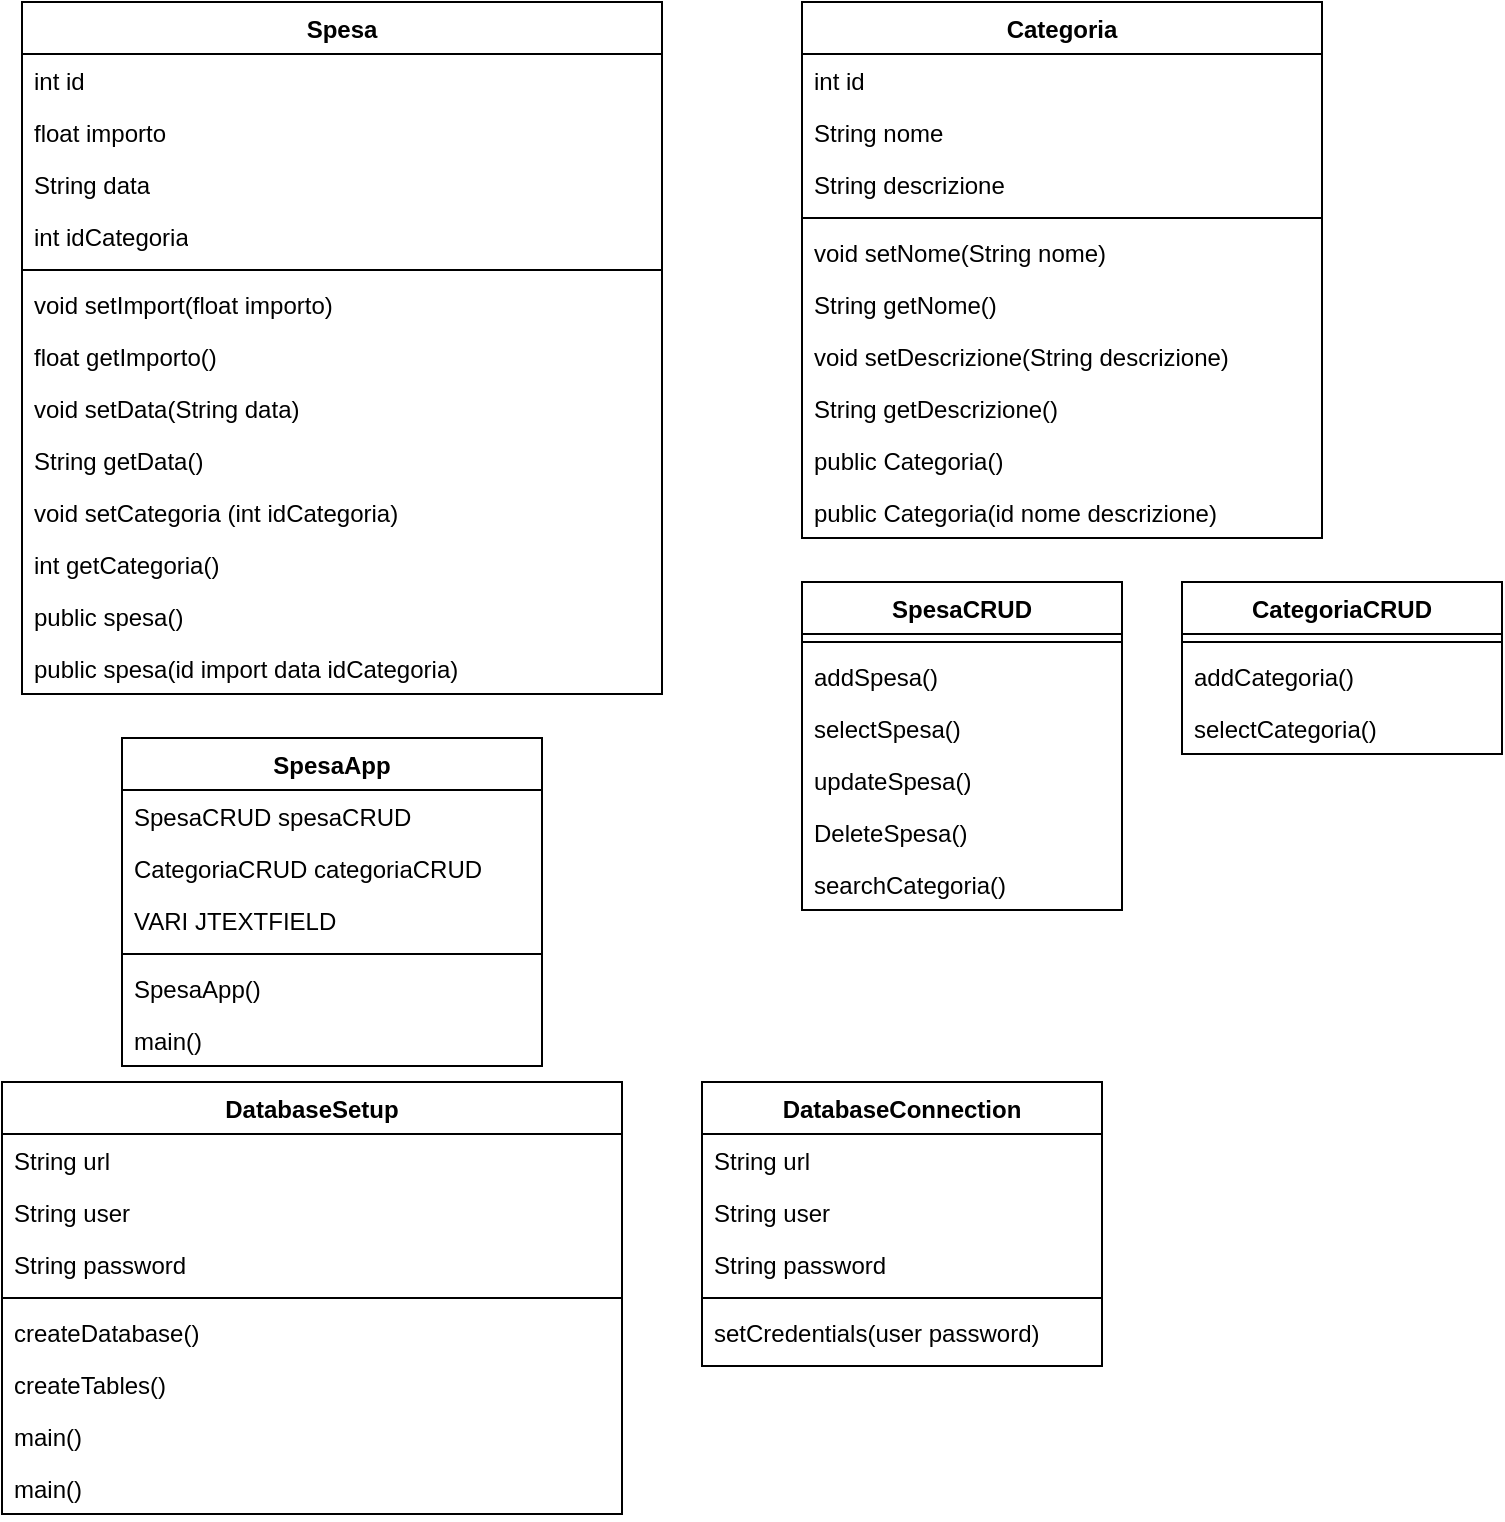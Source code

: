 <mxfile version="24.5.5" type="device">
  <diagram id="C5RBs43oDa-KdzZeNtuy" name="Page-1">
    <mxGraphModel dx="1290" dy="522" grid="1" gridSize="10" guides="1" tooltips="1" connect="1" arrows="1" fold="1" page="1" pageScale="1" pageWidth="827" pageHeight="1169" math="0" shadow="0">
      <root>
        <mxCell id="WIyWlLk6GJQsqaUBKTNV-0" />
        <mxCell id="WIyWlLk6GJQsqaUBKTNV-1" parent="WIyWlLk6GJQsqaUBKTNV-0" />
        <mxCell id="ZsRJ4x5CeKvVv6wtI0Of-0" value="Spesa" style="swimlane;fontStyle=1;align=center;verticalAlign=top;childLayout=stackLayout;horizontal=1;startSize=26;horizontalStack=0;resizeParent=1;resizeParentMax=0;resizeLast=0;collapsible=1;marginBottom=0;whiteSpace=wrap;html=1;" vertex="1" parent="WIyWlLk6GJQsqaUBKTNV-1">
          <mxGeometry x="40" y="30" width="320" height="346" as="geometry" />
        </mxCell>
        <mxCell id="ZsRJ4x5CeKvVv6wtI0Of-4" value="int id" style="text;strokeColor=none;fillColor=none;align=left;verticalAlign=top;spacingLeft=4;spacingRight=4;overflow=hidden;rotatable=0;points=[[0,0.5],[1,0.5]];portConstraint=eastwest;whiteSpace=wrap;html=1;" vertex="1" parent="ZsRJ4x5CeKvVv6wtI0Of-0">
          <mxGeometry y="26" width="320" height="26" as="geometry" />
        </mxCell>
        <mxCell id="ZsRJ4x5CeKvVv6wtI0Of-5" value="float importo" style="text;strokeColor=none;fillColor=none;align=left;verticalAlign=top;spacingLeft=4;spacingRight=4;overflow=hidden;rotatable=0;points=[[0,0.5],[1,0.5]];portConstraint=eastwest;whiteSpace=wrap;html=1;" vertex="1" parent="ZsRJ4x5CeKvVv6wtI0Of-0">
          <mxGeometry y="52" width="320" height="26" as="geometry" />
        </mxCell>
        <mxCell id="ZsRJ4x5CeKvVv6wtI0Of-7" value="String data" style="text;strokeColor=none;fillColor=none;align=left;verticalAlign=top;spacingLeft=4;spacingRight=4;overflow=hidden;rotatable=0;points=[[0,0.5],[1,0.5]];portConstraint=eastwest;whiteSpace=wrap;html=1;" vertex="1" parent="ZsRJ4x5CeKvVv6wtI0Of-0">
          <mxGeometry y="78" width="320" height="26" as="geometry" />
        </mxCell>
        <mxCell id="ZsRJ4x5CeKvVv6wtI0Of-1" value="int idCategoria" style="text;strokeColor=none;fillColor=none;align=left;verticalAlign=top;spacingLeft=4;spacingRight=4;overflow=hidden;rotatable=0;points=[[0,0.5],[1,0.5]];portConstraint=eastwest;whiteSpace=wrap;html=1;" vertex="1" parent="ZsRJ4x5CeKvVv6wtI0Of-0">
          <mxGeometry y="104" width="320" height="26" as="geometry" />
        </mxCell>
        <mxCell id="ZsRJ4x5CeKvVv6wtI0Of-2" value="" style="line;strokeWidth=1;fillColor=none;align=left;verticalAlign=middle;spacingTop=-1;spacingLeft=3;spacingRight=3;rotatable=0;labelPosition=right;points=[];portConstraint=eastwest;strokeColor=inherit;" vertex="1" parent="ZsRJ4x5CeKvVv6wtI0Of-0">
          <mxGeometry y="130" width="320" height="8" as="geometry" />
        </mxCell>
        <mxCell id="ZsRJ4x5CeKvVv6wtI0Of-21" value="void setImport(float importo)" style="text;strokeColor=none;fillColor=none;align=left;verticalAlign=top;spacingLeft=4;spacingRight=4;overflow=hidden;rotatable=0;points=[[0,0.5],[1,0.5]];portConstraint=eastwest;whiteSpace=wrap;html=1;" vertex="1" parent="ZsRJ4x5CeKvVv6wtI0Of-0">
          <mxGeometry y="138" width="320" height="26" as="geometry" />
        </mxCell>
        <mxCell id="ZsRJ4x5CeKvVv6wtI0Of-22" value="float getImporto()" style="text;strokeColor=none;fillColor=none;align=left;verticalAlign=top;spacingLeft=4;spacingRight=4;overflow=hidden;rotatable=0;points=[[0,0.5],[1,0.5]];portConstraint=eastwest;whiteSpace=wrap;html=1;" vertex="1" parent="ZsRJ4x5CeKvVv6wtI0Of-0">
          <mxGeometry y="164" width="320" height="26" as="geometry" />
        </mxCell>
        <mxCell id="ZsRJ4x5CeKvVv6wtI0Of-23" value="void setData(String data)" style="text;strokeColor=none;fillColor=none;align=left;verticalAlign=top;spacingLeft=4;spacingRight=4;overflow=hidden;rotatable=0;points=[[0,0.5],[1,0.5]];portConstraint=eastwest;whiteSpace=wrap;html=1;" vertex="1" parent="ZsRJ4x5CeKvVv6wtI0Of-0">
          <mxGeometry y="190" width="320" height="26" as="geometry" />
        </mxCell>
        <mxCell id="ZsRJ4x5CeKvVv6wtI0Of-24" value="String getData()" style="text;strokeColor=none;fillColor=none;align=left;verticalAlign=top;spacingLeft=4;spacingRight=4;overflow=hidden;rotatable=0;points=[[0,0.5],[1,0.5]];portConstraint=eastwest;whiteSpace=wrap;html=1;" vertex="1" parent="ZsRJ4x5CeKvVv6wtI0Of-0">
          <mxGeometry y="216" width="320" height="26" as="geometry" />
        </mxCell>
        <mxCell id="ZsRJ4x5CeKvVv6wtI0Of-25" value="void setCategoria (int idCategoria)" style="text;strokeColor=none;fillColor=none;align=left;verticalAlign=top;spacingLeft=4;spacingRight=4;overflow=hidden;rotatable=0;points=[[0,0.5],[1,0.5]];portConstraint=eastwest;whiteSpace=wrap;html=1;" vertex="1" parent="ZsRJ4x5CeKvVv6wtI0Of-0">
          <mxGeometry y="242" width="320" height="26" as="geometry" />
        </mxCell>
        <mxCell id="ZsRJ4x5CeKvVv6wtI0Of-29" value="int getCategoria()" style="text;strokeColor=none;fillColor=none;align=left;verticalAlign=top;spacingLeft=4;spacingRight=4;overflow=hidden;rotatable=0;points=[[0,0.5],[1,0.5]];portConstraint=eastwest;whiteSpace=wrap;html=1;" vertex="1" parent="ZsRJ4x5CeKvVv6wtI0Of-0">
          <mxGeometry y="268" width="320" height="26" as="geometry" />
        </mxCell>
        <mxCell id="ZsRJ4x5CeKvVv6wtI0Of-30" value="public spesa()" style="text;strokeColor=none;fillColor=none;align=left;verticalAlign=top;spacingLeft=4;spacingRight=4;overflow=hidden;rotatable=0;points=[[0,0.5],[1,0.5]];portConstraint=eastwest;whiteSpace=wrap;html=1;" vertex="1" parent="ZsRJ4x5CeKvVv6wtI0Of-0">
          <mxGeometry y="294" width="320" height="26" as="geometry" />
        </mxCell>
        <mxCell id="ZsRJ4x5CeKvVv6wtI0Of-3" value="public spesa(id import data idCategoria)" style="text;strokeColor=none;fillColor=none;align=left;verticalAlign=top;spacingLeft=4;spacingRight=4;overflow=hidden;rotatable=0;points=[[0,0.5],[1,0.5]];portConstraint=eastwest;whiteSpace=wrap;html=1;" vertex="1" parent="ZsRJ4x5CeKvVv6wtI0Of-0">
          <mxGeometry y="320" width="320" height="26" as="geometry" />
        </mxCell>
        <mxCell id="ZsRJ4x5CeKvVv6wtI0Of-8" value="Categoria" style="swimlane;fontStyle=1;align=center;verticalAlign=top;childLayout=stackLayout;horizontal=1;startSize=26;horizontalStack=0;resizeParent=1;resizeParentMax=0;resizeLast=0;collapsible=1;marginBottom=0;whiteSpace=wrap;html=1;" vertex="1" parent="WIyWlLk6GJQsqaUBKTNV-1">
          <mxGeometry x="430" y="30" width="260" height="268" as="geometry" />
        </mxCell>
        <mxCell id="ZsRJ4x5CeKvVv6wtI0Of-9" value="int id" style="text;strokeColor=none;fillColor=none;align=left;verticalAlign=top;spacingLeft=4;spacingRight=4;overflow=hidden;rotatable=0;points=[[0,0.5],[1,0.5]];portConstraint=eastwest;whiteSpace=wrap;html=1;" vertex="1" parent="ZsRJ4x5CeKvVv6wtI0Of-8">
          <mxGeometry y="26" width="260" height="26" as="geometry" />
        </mxCell>
        <mxCell id="ZsRJ4x5CeKvVv6wtI0Of-10" value="String nome" style="text;strokeColor=none;fillColor=none;align=left;verticalAlign=top;spacingLeft=4;spacingRight=4;overflow=hidden;rotatable=0;points=[[0,0.5],[1,0.5]];portConstraint=eastwest;whiteSpace=wrap;html=1;" vertex="1" parent="ZsRJ4x5CeKvVv6wtI0Of-8">
          <mxGeometry y="52" width="260" height="26" as="geometry" />
        </mxCell>
        <mxCell id="ZsRJ4x5CeKvVv6wtI0Of-11" value="String descrizione" style="text;strokeColor=none;fillColor=none;align=left;verticalAlign=top;spacingLeft=4;spacingRight=4;overflow=hidden;rotatable=0;points=[[0,0.5],[1,0.5]];portConstraint=eastwest;whiteSpace=wrap;html=1;" vertex="1" parent="ZsRJ4x5CeKvVv6wtI0Of-8">
          <mxGeometry y="78" width="260" height="26" as="geometry" />
        </mxCell>
        <mxCell id="ZsRJ4x5CeKvVv6wtI0Of-14" value="" style="line;strokeWidth=1;fillColor=none;align=left;verticalAlign=middle;spacingTop=-1;spacingLeft=3;spacingRight=3;rotatable=0;labelPosition=right;points=[];portConstraint=eastwest;strokeColor=inherit;" vertex="1" parent="ZsRJ4x5CeKvVv6wtI0Of-8">
          <mxGeometry y="104" width="260" height="8" as="geometry" />
        </mxCell>
        <mxCell id="ZsRJ4x5CeKvVv6wtI0Of-18" value="void setNome(String nome)" style="text;strokeColor=none;fillColor=none;align=left;verticalAlign=top;spacingLeft=4;spacingRight=4;overflow=hidden;rotatable=0;points=[[0,0.5],[1,0.5]];portConstraint=eastwest;whiteSpace=wrap;html=1;" vertex="1" parent="ZsRJ4x5CeKvVv6wtI0Of-8">
          <mxGeometry y="112" width="260" height="26" as="geometry" />
        </mxCell>
        <mxCell id="ZsRJ4x5CeKvVv6wtI0Of-19" value="String getNome()" style="text;strokeColor=none;fillColor=none;align=left;verticalAlign=top;spacingLeft=4;spacingRight=4;overflow=hidden;rotatable=0;points=[[0,0.5],[1,0.5]];portConstraint=eastwest;whiteSpace=wrap;html=1;" vertex="1" parent="ZsRJ4x5CeKvVv6wtI0Of-8">
          <mxGeometry y="138" width="260" height="26" as="geometry" />
        </mxCell>
        <mxCell id="ZsRJ4x5CeKvVv6wtI0Of-20" value="void setDescrizione(String descrizione)" style="text;strokeColor=none;fillColor=none;align=left;verticalAlign=top;spacingLeft=4;spacingRight=4;overflow=hidden;rotatable=0;points=[[0,0.5],[1,0.5]];portConstraint=eastwest;whiteSpace=wrap;html=1;" vertex="1" parent="ZsRJ4x5CeKvVv6wtI0Of-8">
          <mxGeometry y="164" width="260" height="26" as="geometry" />
        </mxCell>
        <mxCell id="ZsRJ4x5CeKvVv6wtI0Of-27" value="String getDescrizione()" style="text;strokeColor=none;fillColor=none;align=left;verticalAlign=top;spacingLeft=4;spacingRight=4;overflow=hidden;rotatable=0;points=[[0,0.5],[1,0.5]];portConstraint=eastwest;whiteSpace=wrap;html=1;" vertex="1" parent="ZsRJ4x5CeKvVv6wtI0Of-8">
          <mxGeometry y="190" width="260" height="26" as="geometry" />
        </mxCell>
        <mxCell id="ZsRJ4x5CeKvVv6wtI0Of-28" value="public Categoria()" style="text;strokeColor=none;fillColor=none;align=left;verticalAlign=top;spacingLeft=4;spacingRight=4;overflow=hidden;rotatable=0;points=[[0,0.5],[1,0.5]];portConstraint=eastwest;whiteSpace=wrap;html=1;" vertex="1" parent="ZsRJ4x5CeKvVv6wtI0Of-8">
          <mxGeometry y="216" width="260" height="26" as="geometry" />
        </mxCell>
        <mxCell id="ZsRJ4x5CeKvVv6wtI0Of-15" value="public Categoria(id nome descrizione)" style="text;strokeColor=none;fillColor=none;align=left;verticalAlign=top;spacingLeft=4;spacingRight=4;overflow=hidden;rotatable=0;points=[[0,0.5],[1,0.5]];portConstraint=eastwest;whiteSpace=wrap;html=1;" vertex="1" parent="ZsRJ4x5CeKvVv6wtI0Of-8">
          <mxGeometry y="242" width="260" height="26" as="geometry" />
        </mxCell>
        <mxCell id="ZsRJ4x5CeKvVv6wtI0Of-31" value="DatabaseSetup" style="swimlane;fontStyle=1;align=center;verticalAlign=top;childLayout=stackLayout;horizontal=1;startSize=26;horizontalStack=0;resizeParent=1;resizeParentMax=0;resizeLast=0;collapsible=1;marginBottom=0;whiteSpace=wrap;html=1;" vertex="1" parent="WIyWlLk6GJQsqaUBKTNV-1">
          <mxGeometry x="30" y="570" width="310" height="216" as="geometry" />
        </mxCell>
        <mxCell id="ZsRJ4x5CeKvVv6wtI0Of-35" value="String url" style="text;strokeColor=none;fillColor=none;align=left;verticalAlign=top;spacingLeft=4;spacingRight=4;overflow=hidden;rotatable=0;points=[[0,0.5],[1,0.5]];portConstraint=eastwest;whiteSpace=wrap;html=1;" vertex="1" parent="ZsRJ4x5CeKvVv6wtI0Of-31">
          <mxGeometry y="26" width="310" height="26" as="geometry" />
        </mxCell>
        <mxCell id="ZsRJ4x5CeKvVv6wtI0Of-42" value="String user" style="text;strokeColor=none;fillColor=none;align=left;verticalAlign=top;spacingLeft=4;spacingRight=4;overflow=hidden;rotatable=0;points=[[0,0.5],[1,0.5]];portConstraint=eastwest;whiteSpace=wrap;html=1;" vertex="1" parent="ZsRJ4x5CeKvVv6wtI0Of-31">
          <mxGeometry y="52" width="310" height="26" as="geometry" />
        </mxCell>
        <mxCell id="ZsRJ4x5CeKvVv6wtI0Of-32" value="String password" style="text;strokeColor=none;fillColor=none;align=left;verticalAlign=top;spacingLeft=4;spacingRight=4;overflow=hidden;rotatable=0;points=[[0,0.5],[1,0.5]];portConstraint=eastwest;whiteSpace=wrap;html=1;" vertex="1" parent="ZsRJ4x5CeKvVv6wtI0Of-31">
          <mxGeometry y="78" width="310" height="26" as="geometry" />
        </mxCell>
        <mxCell id="ZsRJ4x5CeKvVv6wtI0Of-33" value="" style="line;strokeWidth=1;fillColor=none;align=left;verticalAlign=middle;spacingTop=-1;spacingLeft=3;spacingRight=3;rotatable=0;labelPosition=right;points=[];portConstraint=eastwest;strokeColor=inherit;" vertex="1" parent="ZsRJ4x5CeKvVv6wtI0Of-31">
          <mxGeometry y="104" width="310" height="8" as="geometry" />
        </mxCell>
        <mxCell id="ZsRJ4x5CeKvVv6wtI0Of-45" value="createDatabase()" style="text;strokeColor=none;fillColor=none;align=left;verticalAlign=top;spacingLeft=4;spacingRight=4;overflow=hidden;rotatable=0;points=[[0,0.5],[1,0.5]];portConstraint=eastwest;whiteSpace=wrap;html=1;" vertex="1" parent="ZsRJ4x5CeKvVv6wtI0Of-31">
          <mxGeometry y="112" width="310" height="26" as="geometry" />
        </mxCell>
        <mxCell id="ZsRJ4x5CeKvVv6wtI0Of-44" value="createTables()" style="text;strokeColor=none;fillColor=none;align=left;verticalAlign=top;spacingLeft=4;spacingRight=4;overflow=hidden;rotatable=0;points=[[0,0.5],[1,0.5]];portConstraint=eastwest;whiteSpace=wrap;html=1;" vertex="1" parent="ZsRJ4x5CeKvVv6wtI0Of-31">
          <mxGeometry y="138" width="310" height="26" as="geometry" />
        </mxCell>
        <mxCell id="ZsRJ4x5CeKvVv6wtI0Of-43" value="main()" style="text;strokeColor=none;fillColor=none;align=left;verticalAlign=top;spacingLeft=4;spacingRight=4;overflow=hidden;rotatable=0;points=[[0,0.5],[1,0.5]];portConstraint=eastwest;whiteSpace=wrap;html=1;" vertex="1" parent="ZsRJ4x5CeKvVv6wtI0Of-31">
          <mxGeometry y="164" width="310" height="26" as="geometry" />
        </mxCell>
        <mxCell id="ZsRJ4x5CeKvVv6wtI0Of-34" value="main()" style="text;strokeColor=none;fillColor=none;align=left;verticalAlign=top;spacingLeft=4;spacingRight=4;overflow=hidden;rotatable=0;points=[[0,0.5],[1,0.5]];portConstraint=eastwest;whiteSpace=wrap;html=1;" vertex="1" parent="ZsRJ4x5CeKvVv6wtI0Of-31">
          <mxGeometry y="190" width="310" height="26" as="geometry" />
        </mxCell>
        <mxCell id="ZsRJ4x5CeKvVv6wtI0Of-36" value="DatabaseConnection" style="swimlane;fontStyle=1;align=center;verticalAlign=top;childLayout=stackLayout;horizontal=1;startSize=26;horizontalStack=0;resizeParent=1;resizeParentMax=0;resizeLast=0;collapsible=1;marginBottom=0;whiteSpace=wrap;html=1;" vertex="1" parent="WIyWlLk6GJQsqaUBKTNV-1">
          <mxGeometry x="380" y="570" width="200" height="142" as="geometry" />
        </mxCell>
        <mxCell id="ZsRJ4x5CeKvVv6wtI0Of-40" value="String url" style="text;strokeColor=none;fillColor=none;align=left;verticalAlign=top;spacingLeft=4;spacingRight=4;overflow=hidden;rotatable=0;points=[[0,0.5],[1,0.5]];portConstraint=eastwest;whiteSpace=wrap;html=1;" vertex="1" parent="ZsRJ4x5CeKvVv6wtI0Of-36">
          <mxGeometry y="26" width="200" height="26" as="geometry" />
        </mxCell>
        <mxCell id="ZsRJ4x5CeKvVv6wtI0Of-41" value="String user" style="text;strokeColor=none;fillColor=none;align=left;verticalAlign=top;spacingLeft=4;spacingRight=4;overflow=hidden;rotatable=0;points=[[0,0.5],[1,0.5]];portConstraint=eastwest;whiteSpace=wrap;html=1;" vertex="1" parent="ZsRJ4x5CeKvVv6wtI0Of-36">
          <mxGeometry y="52" width="200" height="26" as="geometry" />
        </mxCell>
        <mxCell id="ZsRJ4x5CeKvVv6wtI0Of-37" value="String password" style="text;strokeColor=none;fillColor=none;align=left;verticalAlign=top;spacingLeft=4;spacingRight=4;overflow=hidden;rotatable=0;points=[[0,0.5],[1,0.5]];portConstraint=eastwest;whiteSpace=wrap;html=1;" vertex="1" parent="ZsRJ4x5CeKvVv6wtI0Of-36">
          <mxGeometry y="78" width="200" height="26" as="geometry" />
        </mxCell>
        <mxCell id="ZsRJ4x5CeKvVv6wtI0Of-38" value="" style="line;strokeWidth=1;fillColor=none;align=left;verticalAlign=middle;spacingTop=-1;spacingLeft=3;spacingRight=3;rotatable=0;labelPosition=right;points=[];portConstraint=eastwest;strokeColor=inherit;" vertex="1" parent="ZsRJ4x5CeKvVv6wtI0Of-36">
          <mxGeometry y="104" width="200" height="8" as="geometry" />
        </mxCell>
        <mxCell id="ZsRJ4x5CeKvVv6wtI0Of-39" value="setCredentials(user password)" style="text;strokeColor=none;fillColor=none;align=left;verticalAlign=top;spacingLeft=4;spacingRight=4;overflow=hidden;rotatable=0;points=[[0,0.5],[1,0.5]];portConstraint=eastwest;whiteSpace=wrap;html=1;" vertex="1" parent="ZsRJ4x5CeKvVv6wtI0Of-36">
          <mxGeometry y="112" width="200" height="30" as="geometry" />
        </mxCell>
        <mxCell id="ZsRJ4x5CeKvVv6wtI0Of-50" value="SpesaCRUD" style="swimlane;fontStyle=1;align=center;verticalAlign=top;childLayout=stackLayout;horizontal=1;startSize=26;horizontalStack=0;resizeParent=1;resizeParentMax=0;resizeLast=0;collapsible=1;marginBottom=0;whiteSpace=wrap;html=1;" vertex="1" parent="WIyWlLk6GJQsqaUBKTNV-1">
          <mxGeometry x="430" y="320" width="160" height="164" as="geometry" />
        </mxCell>
        <mxCell id="ZsRJ4x5CeKvVv6wtI0Of-52" value="" style="line;strokeWidth=1;fillColor=none;align=left;verticalAlign=middle;spacingTop=-1;spacingLeft=3;spacingRight=3;rotatable=0;labelPosition=right;points=[];portConstraint=eastwest;strokeColor=inherit;" vertex="1" parent="ZsRJ4x5CeKvVv6wtI0Of-50">
          <mxGeometry y="26" width="160" height="8" as="geometry" />
        </mxCell>
        <mxCell id="ZsRJ4x5CeKvVv6wtI0Of-55" value="addSpesa()" style="text;strokeColor=none;fillColor=none;align=left;verticalAlign=top;spacingLeft=4;spacingRight=4;overflow=hidden;rotatable=0;points=[[0,0.5],[1,0.5]];portConstraint=eastwest;whiteSpace=wrap;html=1;" vertex="1" parent="ZsRJ4x5CeKvVv6wtI0Of-50">
          <mxGeometry y="34" width="160" height="26" as="geometry" />
        </mxCell>
        <mxCell id="ZsRJ4x5CeKvVv6wtI0Of-58" value="selectSpesa()" style="text;strokeColor=none;fillColor=none;align=left;verticalAlign=top;spacingLeft=4;spacingRight=4;overflow=hidden;rotatable=0;points=[[0,0.5],[1,0.5]];portConstraint=eastwest;whiteSpace=wrap;html=1;" vertex="1" parent="ZsRJ4x5CeKvVv6wtI0Of-50">
          <mxGeometry y="60" width="160" height="26" as="geometry" />
        </mxCell>
        <mxCell id="ZsRJ4x5CeKvVv6wtI0Of-57" value="updateSpesa()" style="text;strokeColor=none;fillColor=none;align=left;verticalAlign=top;spacingLeft=4;spacingRight=4;overflow=hidden;rotatable=0;points=[[0,0.5],[1,0.5]];portConstraint=eastwest;whiteSpace=wrap;html=1;" vertex="1" parent="ZsRJ4x5CeKvVv6wtI0Of-50">
          <mxGeometry y="86" width="160" height="26" as="geometry" />
        </mxCell>
        <mxCell id="ZsRJ4x5CeKvVv6wtI0Of-56" value="DeleteSpesa()" style="text;strokeColor=none;fillColor=none;align=left;verticalAlign=top;spacingLeft=4;spacingRight=4;overflow=hidden;rotatable=0;points=[[0,0.5],[1,0.5]];portConstraint=eastwest;whiteSpace=wrap;html=1;" vertex="1" parent="ZsRJ4x5CeKvVv6wtI0Of-50">
          <mxGeometry y="112" width="160" height="26" as="geometry" />
        </mxCell>
        <mxCell id="ZsRJ4x5CeKvVv6wtI0Of-53" value="searchCategoria()" style="text;strokeColor=none;fillColor=none;align=left;verticalAlign=top;spacingLeft=4;spacingRight=4;overflow=hidden;rotatable=0;points=[[0,0.5],[1,0.5]];portConstraint=eastwest;whiteSpace=wrap;html=1;" vertex="1" parent="ZsRJ4x5CeKvVv6wtI0Of-50">
          <mxGeometry y="138" width="160" height="26" as="geometry" />
        </mxCell>
        <mxCell id="ZsRJ4x5CeKvVv6wtI0Of-59" value="SpesaApp" style="swimlane;fontStyle=1;align=center;verticalAlign=top;childLayout=stackLayout;horizontal=1;startSize=26;horizontalStack=0;resizeParent=1;resizeParentMax=0;resizeLast=0;collapsible=1;marginBottom=0;whiteSpace=wrap;html=1;" vertex="1" parent="WIyWlLk6GJQsqaUBKTNV-1">
          <mxGeometry x="90" y="398" width="210" height="164" as="geometry" />
        </mxCell>
        <mxCell id="ZsRJ4x5CeKvVv6wtI0Of-65" value="SpesaCRUD spesaCRUD" style="text;strokeColor=none;fillColor=none;align=left;verticalAlign=top;spacingLeft=4;spacingRight=4;overflow=hidden;rotatable=0;points=[[0,0.5],[1,0.5]];portConstraint=eastwest;whiteSpace=wrap;html=1;" vertex="1" parent="ZsRJ4x5CeKvVv6wtI0Of-59">
          <mxGeometry y="26" width="210" height="26" as="geometry" />
        </mxCell>
        <mxCell id="ZsRJ4x5CeKvVv6wtI0Of-73" value="CategoriaCRUD categoriaCRUD" style="text;strokeColor=none;fillColor=none;align=left;verticalAlign=top;spacingLeft=4;spacingRight=4;overflow=hidden;rotatable=0;points=[[0,0.5],[1,0.5]];portConstraint=eastwest;whiteSpace=wrap;html=1;" vertex="1" parent="ZsRJ4x5CeKvVv6wtI0Of-59">
          <mxGeometry y="52" width="210" height="26" as="geometry" />
        </mxCell>
        <mxCell id="ZsRJ4x5CeKvVv6wtI0Of-64" value="VARI JTEXTFIELD" style="text;strokeColor=none;fillColor=none;align=left;verticalAlign=top;spacingLeft=4;spacingRight=4;overflow=hidden;rotatable=0;points=[[0,0.5],[1,0.5]];portConstraint=eastwest;whiteSpace=wrap;html=1;" vertex="1" parent="ZsRJ4x5CeKvVv6wtI0Of-59">
          <mxGeometry y="78" width="210" height="26" as="geometry" />
        </mxCell>
        <mxCell id="ZsRJ4x5CeKvVv6wtI0Of-61" value="" style="line;strokeWidth=1;fillColor=none;align=left;verticalAlign=middle;spacingTop=-1;spacingLeft=3;spacingRight=3;rotatable=0;labelPosition=right;points=[];portConstraint=eastwest;strokeColor=inherit;" vertex="1" parent="ZsRJ4x5CeKvVv6wtI0Of-59">
          <mxGeometry y="104" width="210" height="8" as="geometry" />
        </mxCell>
        <mxCell id="ZsRJ4x5CeKvVv6wtI0Of-63" value="SpesaApp()" style="text;strokeColor=none;fillColor=none;align=left;verticalAlign=top;spacingLeft=4;spacingRight=4;overflow=hidden;rotatable=0;points=[[0,0.5],[1,0.5]];portConstraint=eastwest;whiteSpace=wrap;html=1;" vertex="1" parent="ZsRJ4x5CeKvVv6wtI0Of-59">
          <mxGeometry y="112" width="210" height="26" as="geometry" />
        </mxCell>
        <mxCell id="ZsRJ4x5CeKvVv6wtI0Of-62" value="main()" style="text;strokeColor=none;fillColor=none;align=left;verticalAlign=top;spacingLeft=4;spacingRight=4;overflow=hidden;rotatable=0;points=[[0,0.5],[1,0.5]];portConstraint=eastwest;whiteSpace=wrap;html=1;" vertex="1" parent="ZsRJ4x5CeKvVv6wtI0Of-59">
          <mxGeometry y="138" width="210" height="26" as="geometry" />
        </mxCell>
        <mxCell id="ZsRJ4x5CeKvVv6wtI0Of-66" value="CategoriaCRUD" style="swimlane;fontStyle=1;align=center;verticalAlign=top;childLayout=stackLayout;horizontal=1;startSize=26;horizontalStack=0;resizeParent=1;resizeParentMax=0;resizeLast=0;collapsible=1;marginBottom=0;whiteSpace=wrap;html=1;" vertex="1" parent="WIyWlLk6GJQsqaUBKTNV-1">
          <mxGeometry x="620" y="320" width="160" height="86" as="geometry" />
        </mxCell>
        <mxCell id="ZsRJ4x5CeKvVv6wtI0Of-67" value="" style="line;strokeWidth=1;fillColor=none;align=left;verticalAlign=middle;spacingTop=-1;spacingLeft=3;spacingRight=3;rotatable=0;labelPosition=right;points=[];portConstraint=eastwest;strokeColor=inherit;" vertex="1" parent="ZsRJ4x5CeKvVv6wtI0Of-66">
          <mxGeometry y="26" width="160" height="8" as="geometry" />
        </mxCell>
        <mxCell id="ZsRJ4x5CeKvVv6wtI0Of-68" value="addCategoria()" style="text;strokeColor=none;fillColor=none;align=left;verticalAlign=top;spacingLeft=4;spacingRight=4;overflow=hidden;rotatable=0;points=[[0,0.5],[1,0.5]];portConstraint=eastwest;whiteSpace=wrap;html=1;" vertex="1" parent="ZsRJ4x5CeKvVv6wtI0Of-66">
          <mxGeometry y="34" width="160" height="26" as="geometry" />
        </mxCell>
        <mxCell id="ZsRJ4x5CeKvVv6wtI0Of-69" value="selectCategoria()" style="text;strokeColor=none;fillColor=none;align=left;verticalAlign=top;spacingLeft=4;spacingRight=4;overflow=hidden;rotatable=0;points=[[0,0.5],[1,0.5]];portConstraint=eastwest;whiteSpace=wrap;html=1;" vertex="1" parent="ZsRJ4x5CeKvVv6wtI0Of-66">
          <mxGeometry y="60" width="160" height="26" as="geometry" />
        </mxCell>
      </root>
    </mxGraphModel>
  </diagram>
</mxfile>
